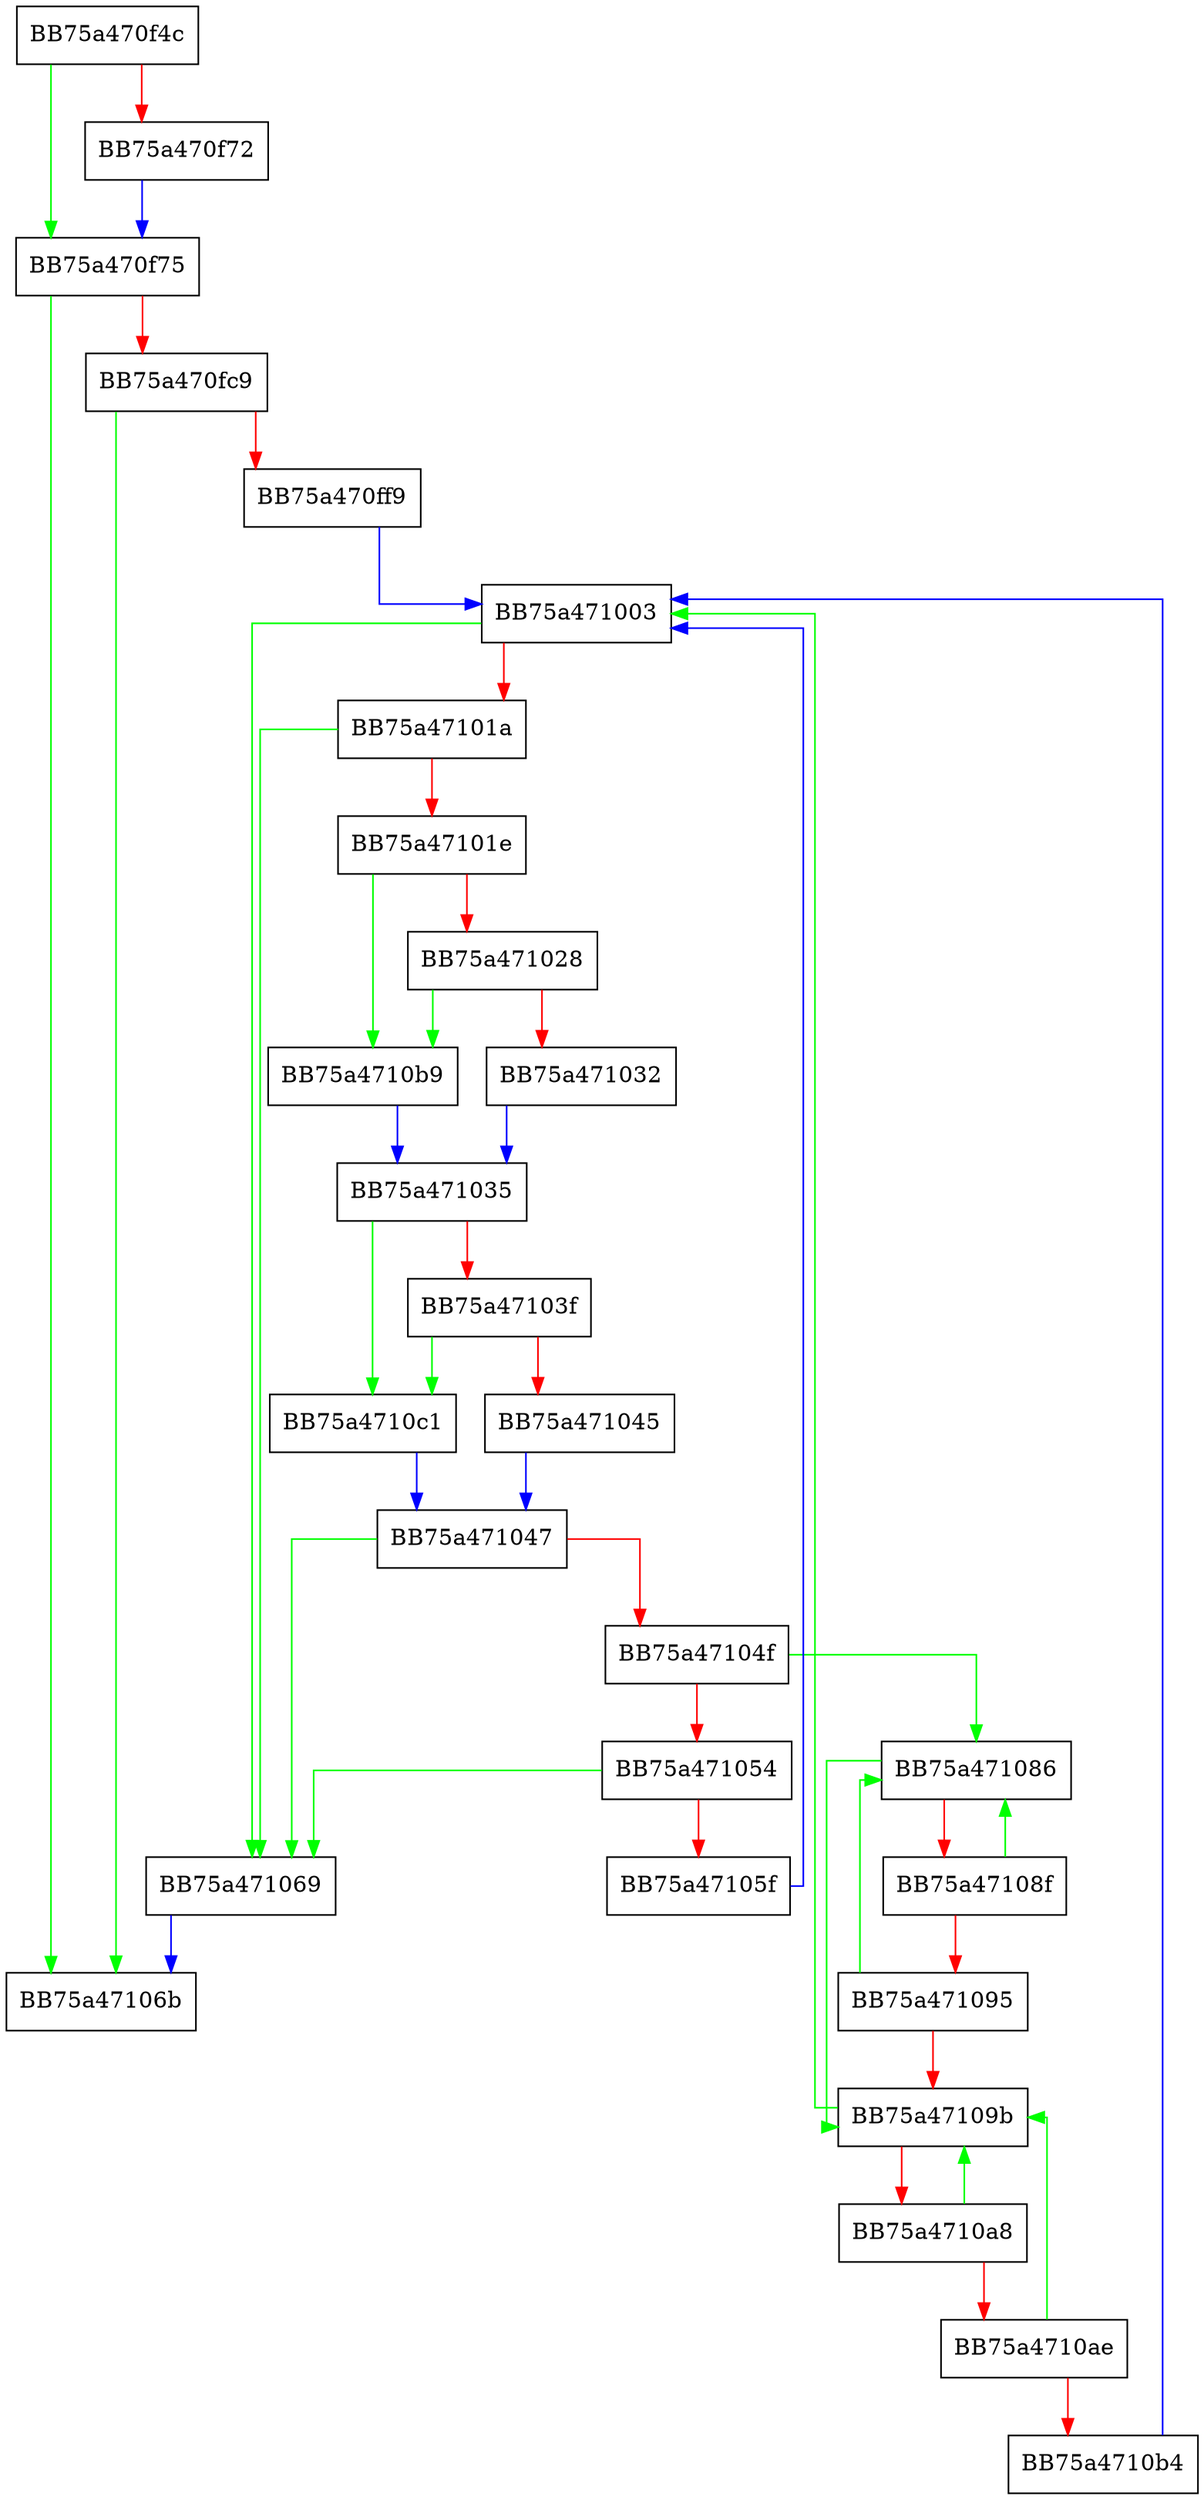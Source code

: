 digraph compare {
  node [shape="box"];
  graph [splines=ortho];
  BB75a470f4c -> BB75a470f75 [color="green"];
  BB75a470f4c -> BB75a470f72 [color="red"];
  BB75a470f72 -> BB75a470f75 [color="blue"];
  BB75a470f75 -> BB75a47106b [color="green"];
  BB75a470f75 -> BB75a470fc9 [color="red"];
  BB75a470fc9 -> BB75a47106b [color="green"];
  BB75a470fc9 -> BB75a470ff9 [color="red"];
  BB75a470ff9 -> BB75a471003 [color="blue"];
  BB75a471003 -> BB75a471069 [color="green"];
  BB75a471003 -> BB75a47101a [color="red"];
  BB75a47101a -> BB75a471069 [color="green"];
  BB75a47101a -> BB75a47101e [color="red"];
  BB75a47101e -> BB75a4710b9 [color="green"];
  BB75a47101e -> BB75a471028 [color="red"];
  BB75a471028 -> BB75a4710b9 [color="green"];
  BB75a471028 -> BB75a471032 [color="red"];
  BB75a471032 -> BB75a471035 [color="blue"];
  BB75a471035 -> BB75a4710c1 [color="green"];
  BB75a471035 -> BB75a47103f [color="red"];
  BB75a47103f -> BB75a4710c1 [color="green"];
  BB75a47103f -> BB75a471045 [color="red"];
  BB75a471045 -> BB75a471047 [color="blue"];
  BB75a471047 -> BB75a471069 [color="green"];
  BB75a471047 -> BB75a47104f [color="red"];
  BB75a47104f -> BB75a471086 [color="green"];
  BB75a47104f -> BB75a471054 [color="red"];
  BB75a471054 -> BB75a471069 [color="green"];
  BB75a471054 -> BB75a47105f [color="red"];
  BB75a47105f -> BB75a471003 [color="blue"];
  BB75a471069 -> BB75a47106b [color="blue"];
  BB75a471086 -> BB75a47109b [color="green"];
  BB75a471086 -> BB75a47108f [color="red"];
  BB75a47108f -> BB75a471086 [color="green"];
  BB75a47108f -> BB75a471095 [color="red"];
  BB75a471095 -> BB75a471086 [color="green"];
  BB75a471095 -> BB75a47109b [color="red"];
  BB75a47109b -> BB75a471003 [color="green"];
  BB75a47109b -> BB75a4710a8 [color="red"];
  BB75a4710a8 -> BB75a47109b [color="green"];
  BB75a4710a8 -> BB75a4710ae [color="red"];
  BB75a4710ae -> BB75a47109b [color="green"];
  BB75a4710ae -> BB75a4710b4 [color="red"];
  BB75a4710b4 -> BB75a471003 [color="blue"];
  BB75a4710b9 -> BB75a471035 [color="blue"];
  BB75a4710c1 -> BB75a471047 [color="blue"];
}